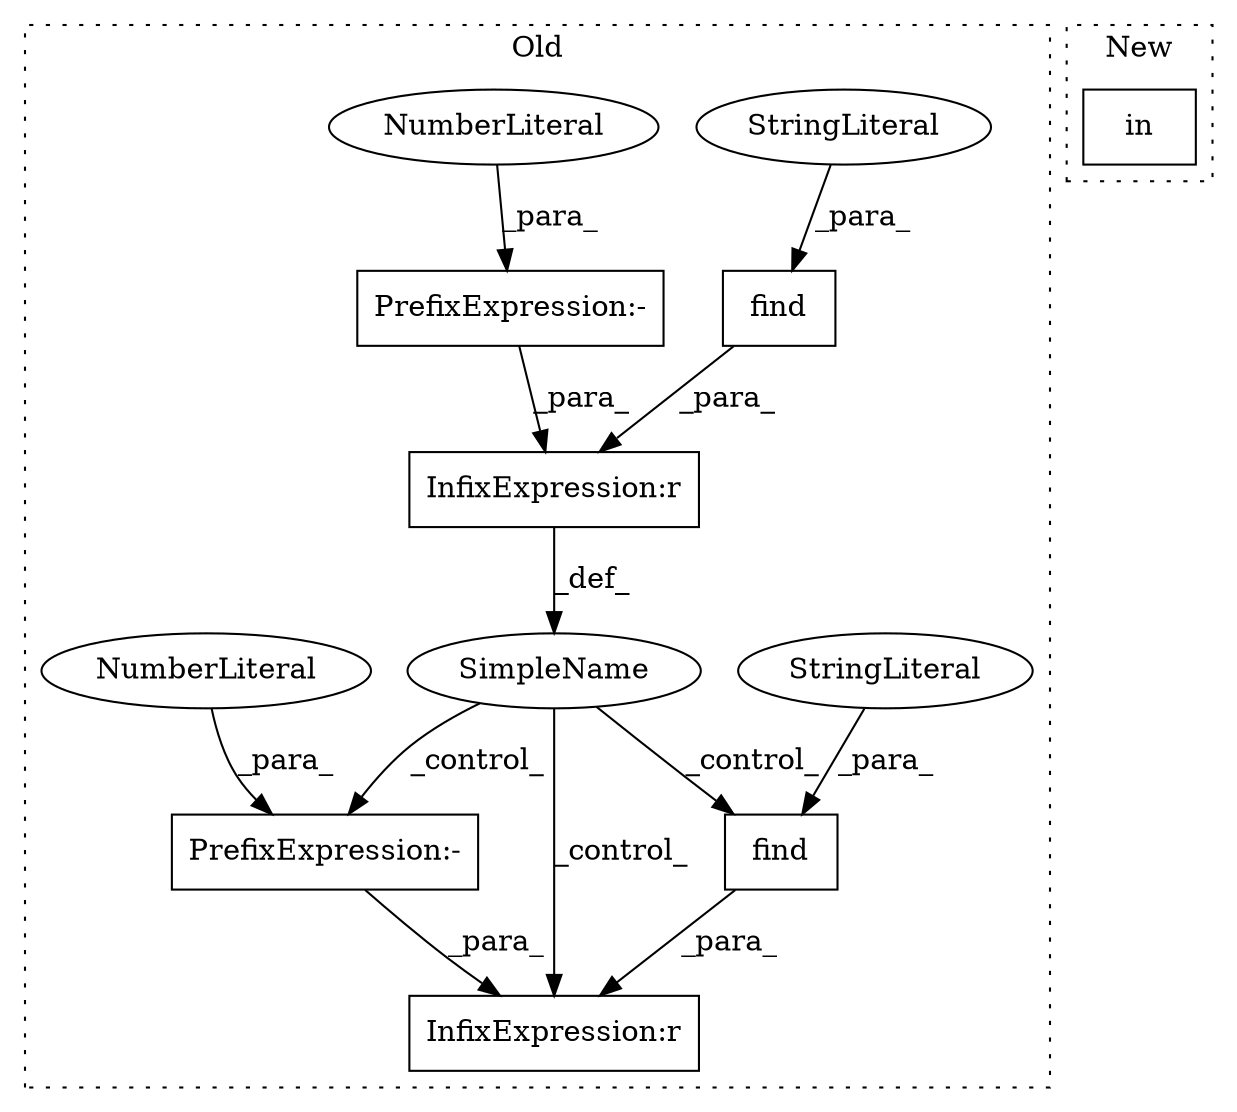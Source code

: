 digraph G {
subgraph cluster0 {
1 [label="find" a="32" s="6453,6464" l="5,1" shape="box"];
3 [label="InfixExpression:r" a="27" s="6465" l="4" shape="box"];
4 [label="StringLiteral" a="45" s="6458" l="6" shape="ellipse"];
5 [label="PrefixExpression:-" a="38" s="6469" l="1" shape="box"];
6 [label="NumberLiteral" a="34" s="6470" l="1" shape="ellipse"];
7 [label="SimpleName" a="42" s="" l="" shape="ellipse"];
8 [label="find" a="32" s="6023,6037" l="5,1" shape="box"];
9 [label="InfixExpression:r" a="27" s="6038" l="4" shape="box"];
10 [label="StringLiteral" a="45" s="6028" l="9" shape="ellipse"];
11 [label="PrefixExpression:-" a="38" s="6042" l="1" shape="box"];
12 [label="NumberLiteral" a="34" s="6043" l="1" shape="ellipse"];
label = "Old";
style="dotted";
}
subgraph cluster1 {
2 [label="in" a="105" s="6338" l="25" shape="box"];
label = "New";
style="dotted";
}
1 -> 3 [label="_para_"];
4 -> 1 [label="_para_"];
5 -> 3 [label="_para_"];
6 -> 5 [label="_para_"];
7 -> 5 [label="_control_"];
7 -> 1 [label="_control_"];
7 -> 3 [label="_control_"];
8 -> 9 [label="_para_"];
9 -> 7 [label="_def_"];
10 -> 8 [label="_para_"];
11 -> 9 [label="_para_"];
12 -> 11 [label="_para_"];
}